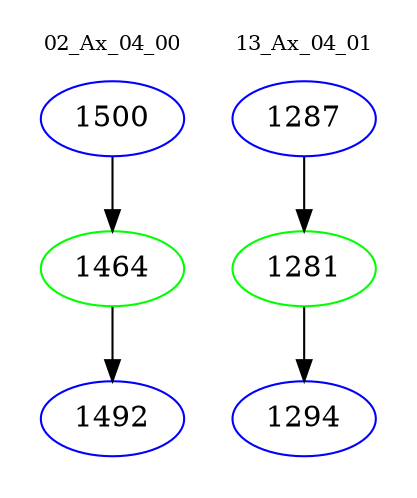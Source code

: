 digraph{
subgraph cluster_0 {
color = white
label = "02_Ax_04_00";
fontsize=10;
T0_1500 [label="1500", color="blue"]
T0_1500 -> T0_1464 [color="black"]
T0_1464 [label="1464", color="green"]
T0_1464 -> T0_1492 [color="black"]
T0_1492 [label="1492", color="blue"]
}
subgraph cluster_1 {
color = white
label = "13_Ax_04_01";
fontsize=10;
T1_1287 [label="1287", color="blue"]
T1_1287 -> T1_1281 [color="black"]
T1_1281 [label="1281", color="green"]
T1_1281 -> T1_1294 [color="black"]
T1_1294 [label="1294", color="blue"]
}
}

